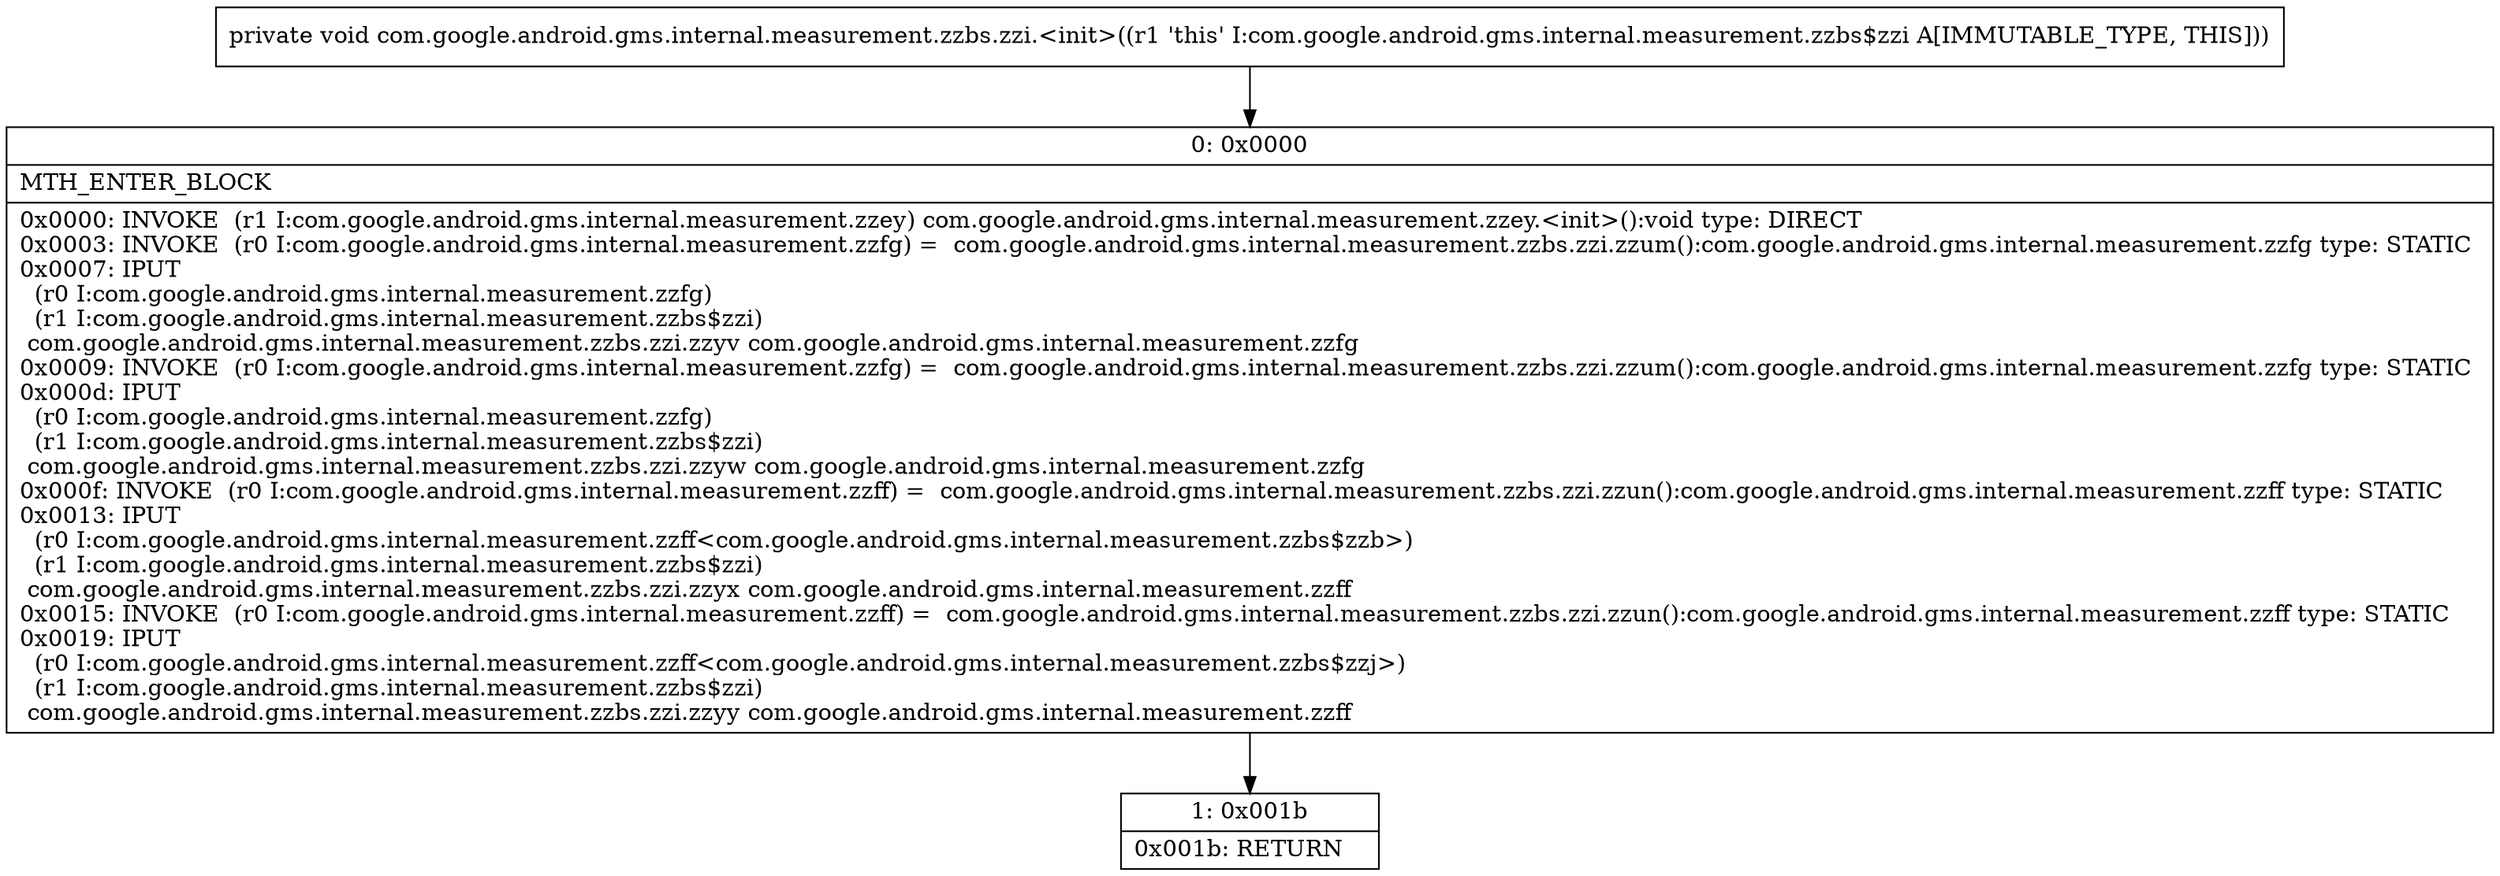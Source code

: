 digraph "CFG forcom.google.android.gms.internal.measurement.zzbs.zzi.\<init\>()V" {
Node_0 [shape=record,label="{0\:\ 0x0000|MTH_ENTER_BLOCK\l|0x0000: INVOKE  (r1 I:com.google.android.gms.internal.measurement.zzey) com.google.android.gms.internal.measurement.zzey.\<init\>():void type: DIRECT \l0x0003: INVOKE  (r0 I:com.google.android.gms.internal.measurement.zzfg) =  com.google.android.gms.internal.measurement.zzbs.zzi.zzum():com.google.android.gms.internal.measurement.zzfg type: STATIC \l0x0007: IPUT  \l  (r0 I:com.google.android.gms.internal.measurement.zzfg)\l  (r1 I:com.google.android.gms.internal.measurement.zzbs$zzi)\l com.google.android.gms.internal.measurement.zzbs.zzi.zzyv com.google.android.gms.internal.measurement.zzfg \l0x0009: INVOKE  (r0 I:com.google.android.gms.internal.measurement.zzfg) =  com.google.android.gms.internal.measurement.zzbs.zzi.zzum():com.google.android.gms.internal.measurement.zzfg type: STATIC \l0x000d: IPUT  \l  (r0 I:com.google.android.gms.internal.measurement.zzfg)\l  (r1 I:com.google.android.gms.internal.measurement.zzbs$zzi)\l com.google.android.gms.internal.measurement.zzbs.zzi.zzyw com.google.android.gms.internal.measurement.zzfg \l0x000f: INVOKE  (r0 I:com.google.android.gms.internal.measurement.zzff) =  com.google.android.gms.internal.measurement.zzbs.zzi.zzun():com.google.android.gms.internal.measurement.zzff type: STATIC \l0x0013: IPUT  \l  (r0 I:com.google.android.gms.internal.measurement.zzff\<com.google.android.gms.internal.measurement.zzbs$zzb\>)\l  (r1 I:com.google.android.gms.internal.measurement.zzbs$zzi)\l com.google.android.gms.internal.measurement.zzbs.zzi.zzyx com.google.android.gms.internal.measurement.zzff \l0x0015: INVOKE  (r0 I:com.google.android.gms.internal.measurement.zzff) =  com.google.android.gms.internal.measurement.zzbs.zzi.zzun():com.google.android.gms.internal.measurement.zzff type: STATIC \l0x0019: IPUT  \l  (r0 I:com.google.android.gms.internal.measurement.zzff\<com.google.android.gms.internal.measurement.zzbs$zzj\>)\l  (r1 I:com.google.android.gms.internal.measurement.zzbs$zzi)\l com.google.android.gms.internal.measurement.zzbs.zzi.zzyy com.google.android.gms.internal.measurement.zzff \l}"];
Node_1 [shape=record,label="{1\:\ 0x001b|0x001b: RETURN   \l}"];
MethodNode[shape=record,label="{private void com.google.android.gms.internal.measurement.zzbs.zzi.\<init\>((r1 'this' I:com.google.android.gms.internal.measurement.zzbs$zzi A[IMMUTABLE_TYPE, THIS])) }"];
MethodNode -> Node_0;
Node_0 -> Node_1;
}

